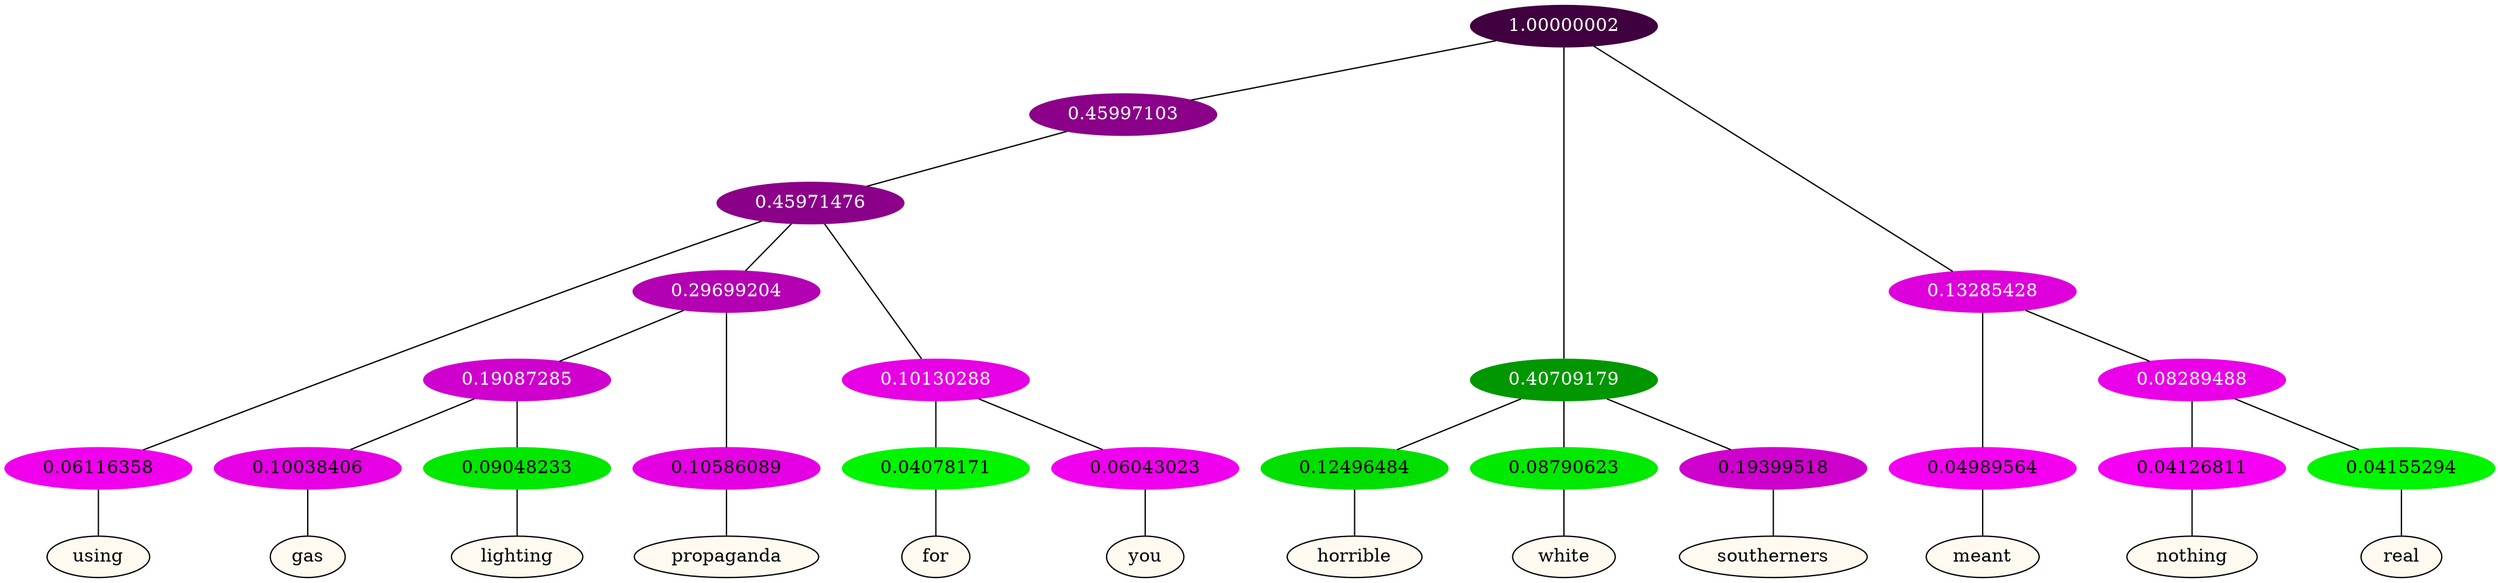 graph {
	node [format=png height=0.15 nodesep=0.001 ordering=out overlap=prism overlap_scaling=0.01 ranksep=0.001 ratio=0.2 style=filled width=0.15]
	{
		rank=same
		a_w_10 [label=using color=black fillcolor=floralwhite style="filled,solid"]
		a_w_19 [label=gas color=black fillcolor=floralwhite style="filled,solid"]
		a_w_20 [label=lighting color=black fillcolor=floralwhite style="filled,solid"]
		a_w_16 [label=propaganda color=black fillcolor=floralwhite style="filled,solid"]
		a_w_17 [label=for color=black fillcolor=floralwhite style="filled,solid"]
		a_w_18 [label=you color=black fillcolor=floralwhite style="filled,solid"]
		a_w_5 [label=horrible color=black fillcolor=floralwhite style="filled,solid"]
		a_w_6 [label=white color=black fillcolor=floralwhite style="filled,solid"]
		a_w_7 [label=southerners color=black fillcolor=floralwhite style="filled,solid"]
		a_w_8 [label=meant color=black fillcolor=floralwhite style="filled,solid"]
		a_w_13 [label=nothing color=black fillcolor=floralwhite style="filled,solid"]
		a_w_14 [label=real color=black fillcolor=floralwhite style="filled,solid"]
	}
	a_n_10 -- a_w_10
	a_n_19 -- a_w_19
	a_n_20 -- a_w_20
	a_n_16 -- a_w_16
	a_n_17 -- a_w_17
	a_n_18 -- a_w_18
	a_n_5 -- a_w_5
	a_n_6 -- a_w_6
	a_n_7 -- a_w_7
	a_n_8 -- a_w_8
	a_n_13 -- a_w_13
	a_n_14 -- a_w_14
	{
		rank=same
		a_n_10 [label=0.06116358 color="0.835 1.000 0.939" fontcolor=black]
		a_n_19 [label=0.10038406 color="0.835 1.000 0.900" fontcolor=black]
		a_n_20 [label=0.09048233 color="0.334 1.000 0.910" fontcolor=black]
		a_n_16 [label=0.10586089 color="0.835 1.000 0.894" fontcolor=black]
		a_n_17 [label=0.04078171 color="0.334 1.000 0.959" fontcolor=black]
		a_n_18 [label=0.06043023 color="0.835 1.000 0.940" fontcolor=black]
		a_n_5 [label=0.12496484 color="0.334 1.000 0.875" fontcolor=black]
		a_n_6 [label=0.08790623 color="0.334 1.000 0.912" fontcolor=black]
		a_n_7 [label=0.19399518 color="0.835 1.000 0.806" fontcolor=black]
		a_n_8 [label=0.04989564 color="0.835 1.000 0.950" fontcolor=black]
		a_n_13 [label=0.04126811 color="0.835 1.000 0.959" fontcolor=black]
		a_n_14 [label=0.04155294 color="0.334 1.000 0.958" fontcolor=black]
	}
	a_n_0 [label=1.00000002 color="0.835 1.000 0.250" fontcolor=grey99]
	a_n_1 [label=0.45997103 color="0.835 1.000 0.540" fontcolor=grey99]
	a_n_0 -- a_n_1
	a_n_2 [label=0.40709179 color="0.334 1.000 0.593" fontcolor=grey99]
	a_n_0 -- a_n_2
	a_n_3 [label=0.13285428 color="0.835 1.000 0.867" fontcolor=grey99]
	a_n_0 -- a_n_3
	a_n_4 [label=0.45971476 color="0.835 1.000 0.540" fontcolor=grey99]
	a_n_1 -- a_n_4
	a_n_2 -- a_n_5
	a_n_2 -- a_n_6
	a_n_2 -- a_n_7
	a_n_3 -- a_n_8
	a_n_9 [label=0.08289488 color="0.835 1.000 0.917" fontcolor=grey99]
	a_n_3 -- a_n_9
	a_n_4 -- a_n_10
	a_n_11 [label=0.29699204 color="0.835 1.000 0.703" fontcolor=grey99]
	a_n_4 -- a_n_11
	a_n_12 [label=0.10130288 color="0.835 1.000 0.899" fontcolor=grey99]
	a_n_4 -- a_n_12
	a_n_9 -- a_n_13
	a_n_9 -- a_n_14
	a_n_15 [label=0.19087285 color="0.835 1.000 0.809" fontcolor=grey99]
	a_n_11 -- a_n_15
	a_n_11 -- a_n_16
	a_n_12 -- a_n_17
	a_n_12 -- a_n_18
	a_n_15 -- a_n_19
	a_n_15 -- a_n_20
}
